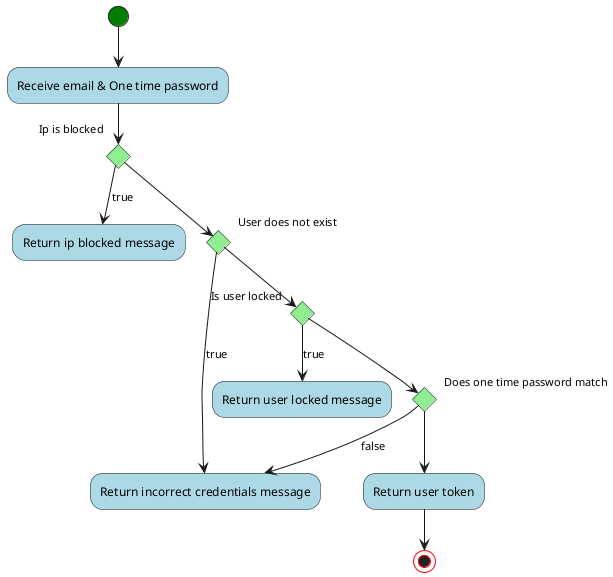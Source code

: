 @startuml Verify new login location

skinparam activity {
    BackgroundColor lightblue
    
    StartColor green
    EndColor red
    
    diamondBackgroundColor lightgreen
}


(*) --> "Receive email & One time password"

if "Ip is blocked" then
	-->[true] "Return ip blocked message"
else
	if "User does not exist" then
		-->[true] "Return incorrect credentials message"
	else
		if "Is user locked" then
			-->[true] "Return user locked message"
		else
			if "Does one time password match" then
				-->[false] "Return incorrect credentials message"
			else
				-->"Return user token"
			end if
		end if
	end if
end if

-->(*)

@enduml
